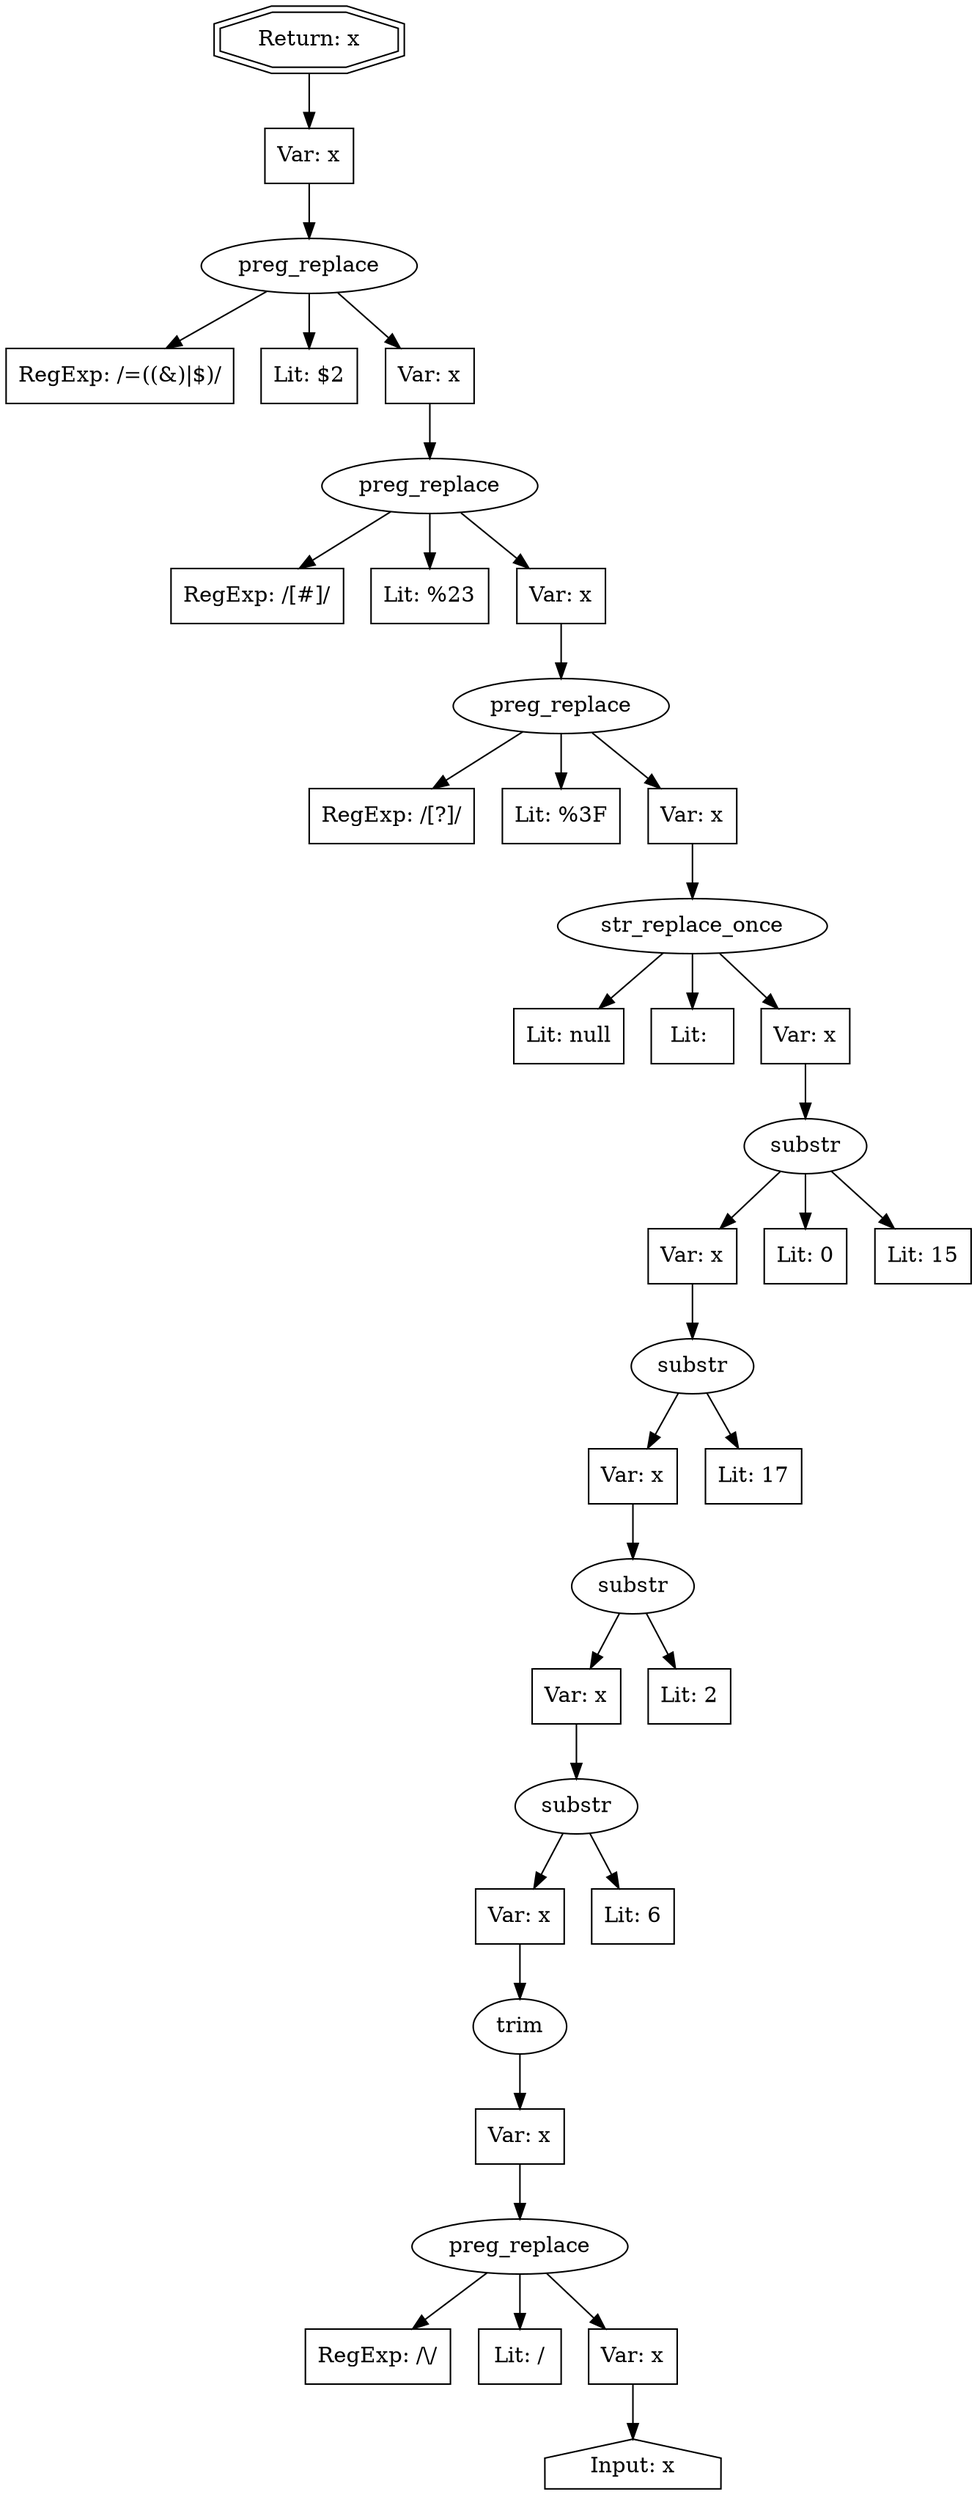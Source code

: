 // Finding: 74e42a32-5dff-4753-8d17-c031c3fdd73f
// Finding.url: https://example10.com/subscribe.html?backURL[page]=%2F%22%3E%3C/iframe%3E%3C/style%3E%3C/script%3E%3C/object%3E%3C/embed%3E%3C/textarea%3E%3Cimg%20src=x%20onerror=taintfoxLog(%2716f7ffe85d1345dab407b62b345b3419%27)%3E%3C!--/*
// Finding.parentloc: https://example10.com/subscribe.html?backURL[page]=%2F%22%3E%3C/iframe%3E%3C/style%3E%3C/script%3E%3C/object%3E%3C/embed%3E%3C/textarea%3E%3Cimg%20src=x%20onerror=taintfoxLog(%2716f7ffe85d1345dab407b62b345b3419%27)%3E%3C!--/*
// Finding.domain: example10.com
// Finding.base_domain: example10.com
// Finding.source: location.href
// Finding.sink: innerHTML
// Sanitizer.score: 2
// Sanitizer.name: urlFormat
// Sanitizer.location: https://webst.example10.com/_js/router.js?9fa8027c1abe861a0528 - urlFormat:1:444651
// Finding.begin: 8243
// Finding.end: 8258
// Finding.original_uuid: a2175210-f7bf-4433-8356-9cc0920a7437
// Finding.TwentyFiveMillionFlowsId: 1685279481
// Finding.script: https://webst.example10.com/_js/vendors.js?9fa8027c1abe861a0528
// Finding.line: 2
// Exploit.uuid: 16f7ffe8-5d13-45da-b407-b62b345b3419
// Exploit.success: false
// Exploit.status: validated
// Exploit.method: C
// Exploit.type: html
// Exploit.token: attribute
// Exploit.content: href
// Exploit.quote_type: "
// Exploit.tag: a
// Exploit.break_out: %2F"></iframe></style></script></object></embed></textarea><img src=x onerror=
// Exploit.break_in: ><!--/*
// Exploit.payload: %2F"></iframe></style></script></object></embed></textarea><img src=x onerror=taintfoxLog(1)><!--/*
// Exploit.begin_taint_url: 55
// Exploit.end_taint_url: 56
// Exploit.replace_begin_url: 55
// Exploit.replace_end_url: 56
// Exploit.replace_begin_param: 295
// Exploit.replace_end_param: 298
// Issues.LargestEncodeAttrStringChain: 0
// Issues.LargestTextFragmentEncodeChainLength: 0
// Issues.HasApproximation: false
// Issues.HasMissingImplementation: false
// Issues.HasInfiniteRegexWithFunctionReplacer: false
// Issues.MergedSplitAndJoins: false
// Issues.HasUrlInRhsOfReplace: false
// Issues.HasUrlInLhsOfReplace: false
// Issues.HasCookieValueInLhsOfreplace: false
// Issues.HasCookieValueInRhsOfreplace: false
// Issues.HasCookieValueInMatchPattern: false
// Issues.HasCookieValueInExecPattern: false
// Issues.RemovedLRConcats: true
// Issues.RemovedReplaceArtifacts: false
// Issues.HasUrlInMatchPattern: false
// Issues.HasUrlInExecPattern: false
// Issues.RemovedNOPreplaces: false
// Issues.Known_sanitizer: false
// DepGraph.hash: -756802918
// DepGraph.sanitizer_hash: 409994752
// Removed LR concats 
// Removed LR concats 
digraph cfg {
n0 [shape=house, label="Input: x"];
n1 [shape=ellipse, label="preg_replace"];
n2 [shape=box, label="RegExp: /\\/"];
n3 [shape=box, label="Lit: /"];
n4 [shape=box, label="Var: x"];
n5 [shape=ellipse, label="trim"];
n6 [shape=box, label="Var: x"];
n7 [shape=ellipse, label="substr"];
n8 [shape=box, label="Var: x"];
n9 [shape=box, label="Lit: 6"];
n10 [shape=ellipse, label="substr"];
n11 [shape=box, label="Var: x"];
n12 [shape=box, label="Lit: 2"];
n13 [shape=ellipse, label="substr"];
n14 [shape=box, label="Var: x"];
n15 [shape=box, label="Lit: 17"];
n16 [shape=ellipse, label="substr"];
n17 [shape=box, label="Var: x"];
n18 [shape=box, label="Lit: 0"];
n19 [shape=box, label="Lit: 15"];
n20 [shape=ellipse, label="str_replace_once"];
n21 [shape=box, label="Lit: null"];
n22 [shape=box, label="Lit: "];
n23 [shape=box, label="Var: x"];
n24 [shape=ellipse, label="preg_replace"];
n25 [shape=box, label="RegExp: /[?]/"];
n26 [shape=box, label="Lit: %3F"];
n27 [shape=box, label="Var: x"];
n28 [shape=ellipse, label="preg_replace"];
n29 [shape=box, label="RegExp: /[#]/"];
n30 [shape=box, label="Lit: %23"];
n31 [shape=box, label="Var: x"];
n32 [shape=ellipse, label="preg_replace"];
n33 [shape=box, label="RegExp: /=((&)|$)/"];
n34 [shape=box, label="Lit: $2"];
n35 [shape=box, label="Var: x"];
n36 [shape=box, label="Var: x"];
n37 [shape=doubleoctagon, label="Return: x"];
n4 -> n0;
n1 -> n2;
n1 -> n3;
n1 -> n4;
n6 -> n1;
n5 -> n6;
n8 -> n5;
n7 -> n8;
n7 -> n9;
n11 -> n7;
n10 -> n11;
n10 -> n12;
n14 -> n10;
n13 -> n14;
n13 -> n15;
n17 -> n13;
n16 -> n17;
n16 -> n18;
n16 -> n19;
n23 -> n16;
n20 -> n21;
n20 -> n22;
n20 -> n23;
n27 -> n20;
n24 -> n25;
n24 -> n26;
n24 -> n27;
n31 -> n24;
n28 -> n29;
n28 -> n30;
n28 -> n31;
n35 -> n28;
n32 -> n33;
n32 -> n34;
n32 -> n35;
n36 -> n32;
n37 -> n36;
}